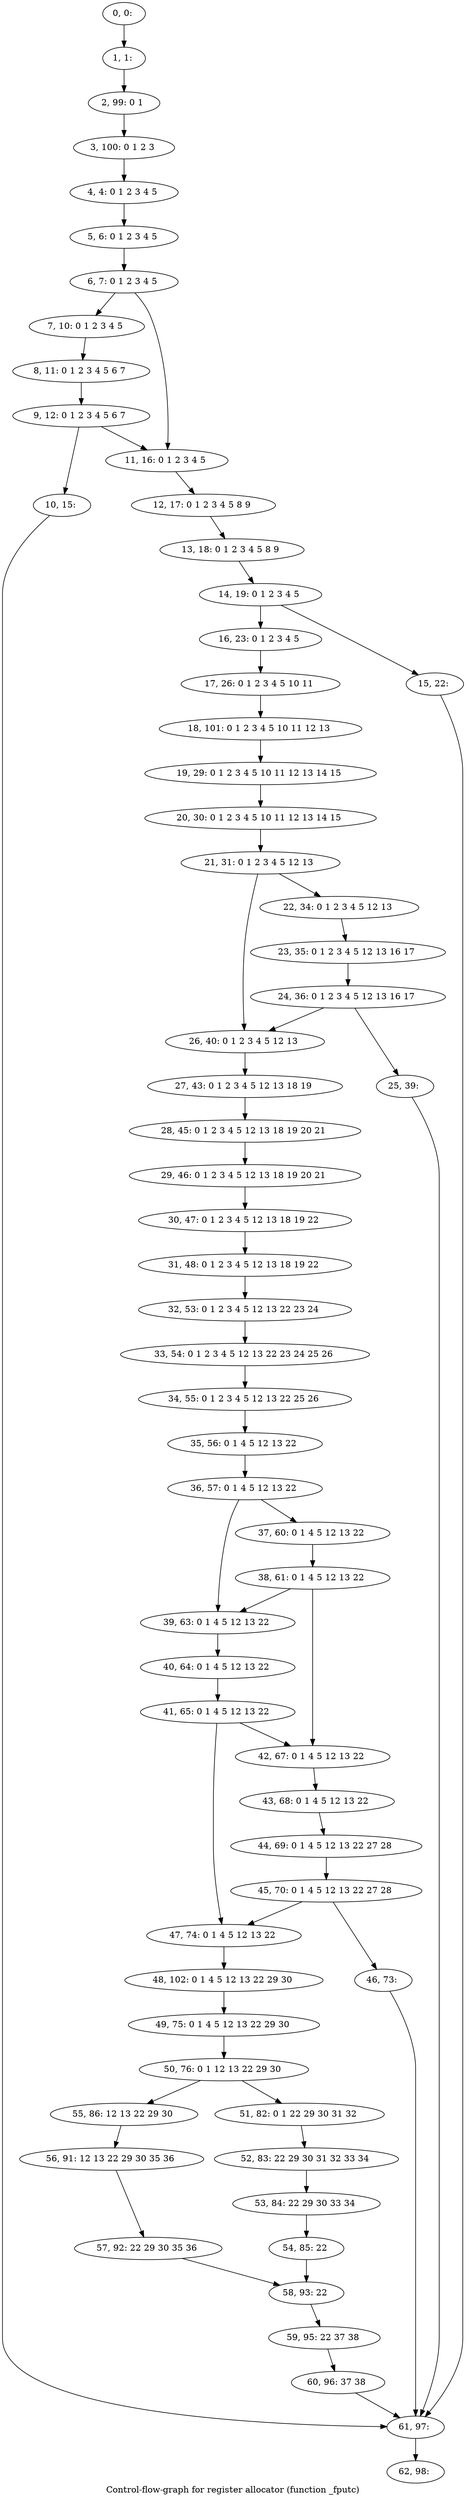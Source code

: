 digraph G {
graph [label="Control-flow-graph for register allocator (function _fputc)"]
0[label="0, 0: "];
1[label="1, 1: "];
2[label="2, 99: 0 1 "];
3[label="3, 100: 0 1 2 3 "];
4[label="4, 4: 0 1 2 3 4 5 "];
5[label="5, 6: 0 1 2 3 4 5 "];
6[label="6, 7: 0 1 2 3 4 5 "];
7[label="7, 10: 0 1 2 3 4 5 "];
8[label="8, 11: 0 1 2 3 4 5 6 7 "];
9[label="9, 12: 0 1 2 3 4 5 6 7 "];
10[label="10, 15: "];
11[label="11, 16: 0 1 2 3 4 5 "];
12[label="12, 17: 0 1 2 3 4 5 8 9 "];
13[label="13, 18: 0 1 2 3 4 5 8 9 "];
14[label="14, 19: 0 1 2 3 4 5 "];
15[label="15, 22: "];
16[label="16, 23: 0 1 2 3 4 5 "];
17[label="17, 26: 0 1 2 3 4 5 10 11 "];
18[label="18, 101: 0 1 2 3 4 5 10 11 12 13 "];
19[label="19, 29: 0 1 2 3 4 5 10 11 12 13 14 15 "];
20[label="20, 30: 0 1 2 3 4 5 10 11 12 13 14 15 "];
21[label="21, 31: 0 1 2 3 4 5 12 13 "];
22[label="22, 34: 0 1 2 3 4 5 12 13 "];
23[label="23, 35: 0 1 2 3 4 5 12 13 16 17 "];
24[label="24, 36: 0 1 2 3 4 5 12 13 16 17 "];
25[label="25, 39: "];
26[label="26, 40: 0 1 2 3 4 5 12 13 "];
27[label="27, 43: 0 1 2 3 4 5 12 13 18 19 "];
28[label="28, 45: 0 1 2 3 4 5 12 13 18 19 20 21 "];
29[label="29, 46: 0 1 2 3 4 5 12 13 18 19 20 21 "];
30[label="30, 47: 0 1 2 3 4 5 12 13 18 19 22 "];
31[label="31, 48: 0 1 2 3 4 5 12 13 18 19 22 "];
32[label="32, 53: 0 1 2 3 4 5 12 13 22 23 24 "];
33[label="33, 54: 0 1 2 3 4 5 12 13 22 23 24 25 26 "];
34[label="34, 55: 0 1 2 3 4 5 12 13 22 25 26 "];
35[label="35, 56: 0 1 4 5 12 13 22 "];
36[label="36, 57: 0 1 4 5 12 13 22 "];
37[label="37, 60: 0 1 4 5 12 13 22 "];
38[label="38, 61: 0 1 4 5 12 13 22 "];
39[label="39, 63: 0 1 4 5 12 13 22 "];
40[label="40, 64: 0 1 4 5 12 13 22 "];
41[label="41, 65: 0 1 4 5 12 13 22 "];
42[label="42, 67: 0 1 4 5 12 13 22 "];
43[label="43, 68: 0 1 4 5 12 13 22 "];
44[label="44, 69: 0 1 4 5 12 13 22 27 28 "];
45[label="45, 70: 0 1 4 5 12 13 22 27 28 "];
46[label="46, 73: "];
47[label="47, 74: 0 1 4 5 12 13 22 "];
48[label="48, 102: 0 1 4 5 12 13 22 29 30 "];
49[label="49, 75: 0 1 4 5 12 13 22 29 30 "];
50[label="50, 76: 0 1 12 13 22 29 30 "];
51[label="51, 82: 0 1 22 29 30 31 32 "];
52[label="52, 83: 22 29 30 31 32 33 34 "];
53[label="53, 84: 22 29 30 33 34 "];
54[label="54, 85: 22 "];
55[label="55, 86: 12 13 22 29 30 "];
56[label="56, 91: 12 13 22 29 30 35 36 "];
57[label="57, 92: 22 29 30 35 36 "];
58[label="58, 93: 22 "];
59[label="59, 95: 22 37 38 "];
60[label="60, 96: 37 38 "];
61[label="61, 97: "];
62[label="62, 98: "];
0->1 ;
1->2 ;
2->3 ;
3->4 ;
4->5 ;
5->6 ;
6->7 ;
6->11 ;
7->8 ;
8->9 ;
9->10 ;
9->11 ;
10->61 ;
11->12 ;
12->13 ;
13->14 ;
14->15 ;
14->16 ;
15->61 ;
16->17 ;
17->18 ;
18->19 ;
19->20 ;
20->21 ;
21->22 ;
21->26 ;
22->23 ;
23->24 ;
24->25 ;
24->26 ;
25->61 ;
26->27 ;
27->28 ;
28->29 ;
29->30 ;
30->31 ;
31->32 ;
32->33 ;
33->34 ;
34->35 ;
35->36 ;
36->37 ;
36->39 ;
37->38 ;
38->39 ;
38->42 ;
39->40 ;
40->41 ;
41->42 ;
41->47 ;
42->43 ;
43->44 ;
44->45 ;
45->46 ;
45->47 ;
46->61 ;
47->48 ;
48->49 ;
49->50 ;
50->51 ;
50->55 ;
51->52 ;
52->53 ;
53->54 ;
54->58 ;
55->56 ;
56->57 ;
57->58 ;
58->59 ;
59->60 ;
60->61 ;
61->62 ;
}
